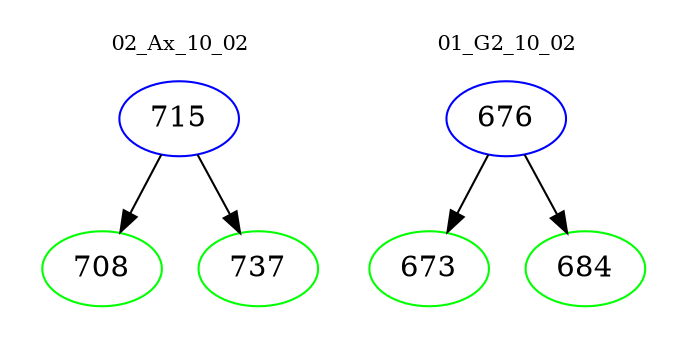 digraph{
subgraph cluster_0 {
color = white
label = "02_Ax_10_02";
fontsize=10;
T0_715 [label="715", color="blue"]
T0_715 -> T0_708 [color="black"]
T0_708 [label="708", color="green"]
T0_715 -> T0_737 [color="black"]
T0_737 [label="737", color="green"]
}
subgraph cluster_1 {
color = white
label = "01_G2_10_02";
fontsize=10;
T1_676 [label="676", color="blue"]
T1_676 -> T1_673 [color="black"]
T1_673 [label="673", color="green"]
T1_676 -> T1_684 [color="black"]
T1_684 [label="684", color="green"]
}
}
